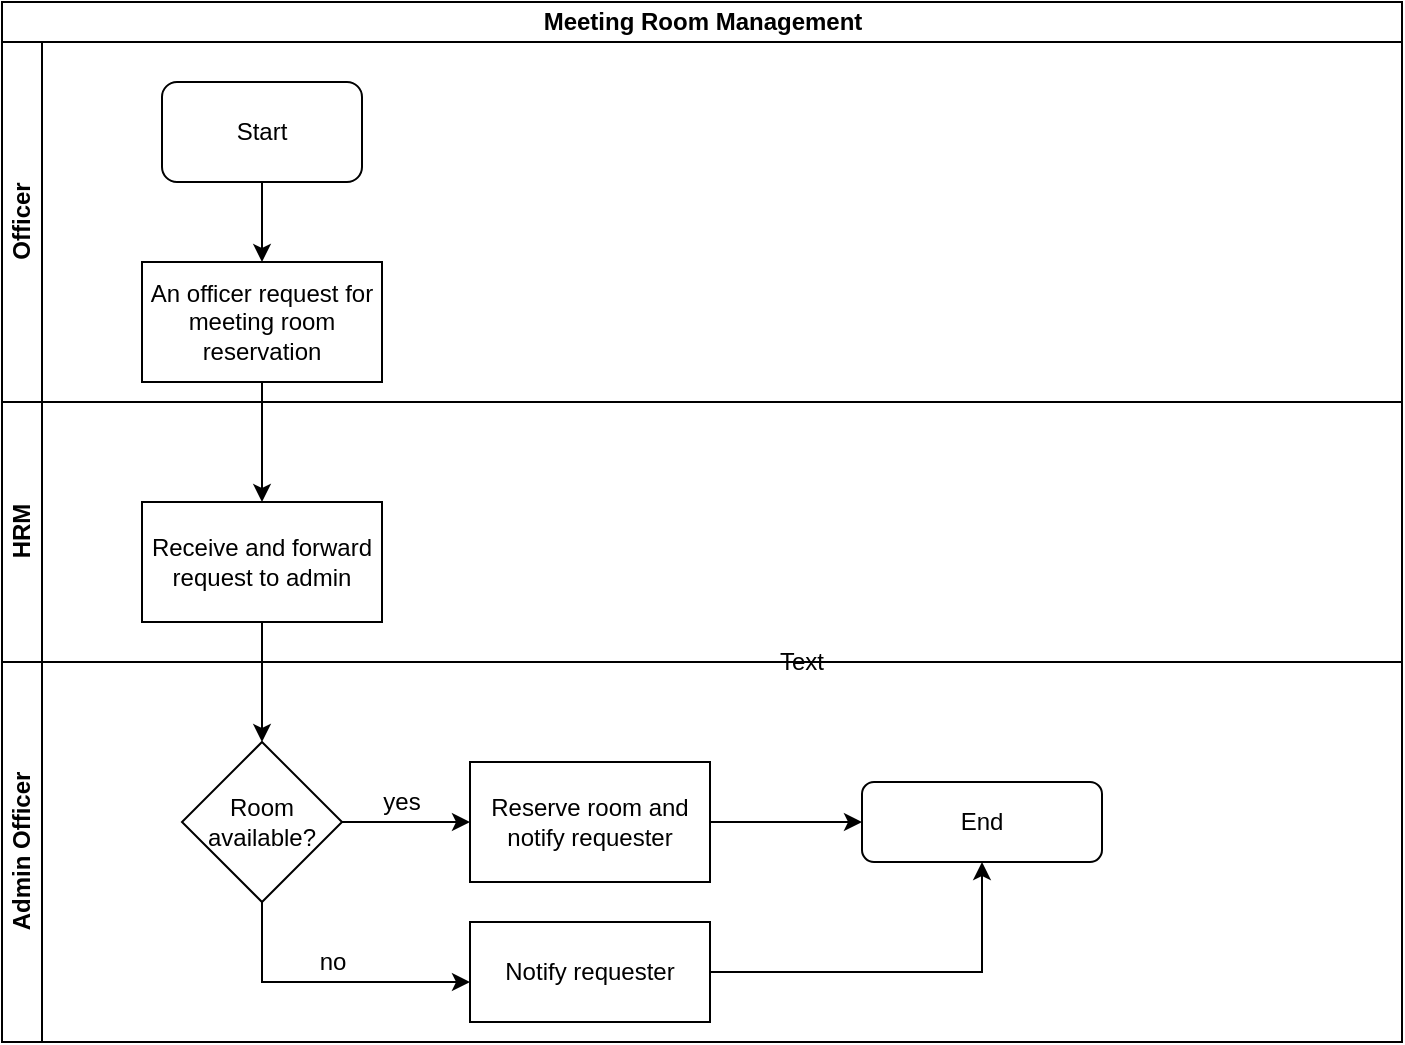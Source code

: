 <mxfile version="13.6.5" type="github">
  <diagram id="tyjyZmlTbU4pRhmp7Yt2" name="Page-1">
    <mxGraphModel dx="1038" dy="547" grid="1" gridSize="10" guides="1" tooltips="1" connect="1" arrows="1" fold="1" page="1" pageScale="1" pageWidth="1169" pageHeight="827" math="0" shadow="0">
      <root>
        <mxCell id="0" />
        <mxCell id="1" parent="0" />
        <mxCell id="cIYmamHbv-iRGruTA3P6-1" value="Meeting Room Management" style="swimlane;html=1;childLayout=stackLayout;resizeParent=1;resizeParentMax=0;horizontal=1;startSize=20;horizontalStack=0;" vertex="1" parent="1">
          <mxGeometry x="130" y="90" width="700" height="520" as="geometry" />
        </mxCell>
        <mxCell id="cIYmamHbv-iRGruTA3P6-2" value="Officer" style="swimlane;html=1;startSize=20;horizontal=0;" vertex="1" parent="cIYmamHbv-iRGruTA3P6-1">
          <mxGeometry y="20" width="700" height="180" as="geometry" />
        </mxCell>
        <mxCell id="cIYmamHbv-iRGruTA3P6-5" value="Start" style="rounded=1;whiteSpace=wrap;html=1;" vertex="1" parent="cIYmamHbv-iRGruTA3P6-2">
          <mxGeometry x="80" y="20" width="100" height="50" as="geometry" />
        </mxCell>
        <mxCell id="cIYmamHbv-iRGruTA3P6-6" value="An officer request for meeting room reservation" style="rounded=0;whiteSpace=wrap;html=1;" vertex="1" parent="cIYmamHbv-iRGruTA3P6-2">
          <mxGeometry x="70" y="110" width="120" height="60" as="geometry" />
        </mxCell>
        <mxCell id="cIYmamHbv-iRGruTA3P6-3" value="HRM" style="swimlane;html=1;startSize=20;horizontal=0;" vertex="1" parent="cIYmamHbv-iRGruTA3P6-1">
          <mxGeometry y="200" width="700" height="130" as="geometry" />
        </mxCell>
        <mxCell id="cIYmamHbv-iRGruTA3P6-7" value="Receive and forward request to admin" style="whiteSpace=wrap;html=1;rounded=0;" vertex="1" parent="cIYmamHbv-iRGruTA3P6-3">
          <mxGeometry x="70" y="50" width="120" height="60" as="geometry" />
        </mxCell>
        <mxCell id="cIYmamHbv-iRGruTA3P6-4" value="Admin Officer" style="swimlane;html=1;startSize=20;horizontal=0;" vertex="1" parent="cIYmamHbv-iRGruTA3P6-1">
          <mxGeometry y="330" width="700" height="190" as="geometry" />
        </mxCell>
        <mxCell id="cIYmamHbv-iRGruTA3P6-12" value="Reserve room and notify requester" style="whiteSpace=wrap;html=1;" vertex="1" parent="cIYmamHbv-iRGruTA3P6-4">
          <mxGeometry x="234" y="50" width="120" height="60" as="geometry" />
        </mxCell>
        <mxCell id="cIYmamHbv-iRGruTA3P6-11" value="Room available?" style="rhombus;whiteSpace=wrap;html=1;" vertex="1" parent="cIYmamHbv-iRGruTA3P6-4">
          <mxGeometry x="90" y="40" width="80" height="80" as="geometry" />
        </mxCell>
        <mxCell id="cIYmamHbv-iRGruTA3P6-14" value="yes" style="text;html=1;strokeColor=none;fillColor=none;align=center;verticalAlign=middle;whiteSpace=wrap;rounded=0;" vertex="1" parent="cIYmamHbv-iRGruTA3P6-4">
          <mxGeometry x="180" y="60" width="40" height="20" as="geometry" />
        </mxCell>
        <mxCell id="cIYmamHbv-iRGruTA3P6-17" value="End" style="rounded=1;whiteSpace=wrap;html=1;" vertex="1" parent="cIYmamHbv-iRGruTA3P6-4">
          <mxGeometry x="430" y="60" width="120" height="40" as="geometry" />
        </mxCell>
        <mxCell id="cIYmamHbv-iRGruTA3P6-13" value="" style="edgeStyle=orthogonalEdgeStyle;rounded=0;orthogonalLoop=1;jettySize=auto;html=1;" edge="1" parent="cIYmamHbv-iRGruTA3P6-4" source="cIYmamHbv-iRGruTA3P6-11" target="cIYmamHbv-iRGruTA3P6-12">
          <mxGeometry relative="1" as="geometry" />
        </mxCell>
        <mxCell id="cIYmamHbv-iRGruTA3P6-25" value="" style="edgeStyle=orthogonalEdgeStyle;rounded=0;orthogonalLoop=1;jettySize=auto;html=1;" edge="1" parent="cIYmamHbv-iRGruTA3P6-4" source="cIYmamHbv-iRGruTA3P6-11" target="cIYmamHbv-iRGruTA3P6-24">
          <mxGeometry relative="1" as="geometry">
            <Array as="points">
              <mxPoint x="130" y="160" />
            </Array>
          </mxGeometry>
        </mxCell>
        <mxCell id="cIYmamHbv-iRGruTA3P6-23" value="no" style="text;html=1;align=center;verticalAlign=middle;resizable=0;points=[];autosize=1;" vertex="1" parent="cIYmamHbv-iRGruTA3P6-4">
          <mxGeometry x="150" y="140" width="30" height="20" as="geometry" />
        </mxCell>
        <mxCell id="cIYmamHbv-iRGruTA3P6-24" value="Notify requester" style="whiteSpace=wrap;html=1;" vertex="1" parent="cIYmamHbv-iRGruTA3P6-4">
          <mxGeometry x="234" y="130" width="120" height="50" as="geometry" />
        </mxCell>
        <mxCell id="cIYmamHbv-iRGruTA3P6-27" value="" style="edgeStyle=orthogonalEdgeStyle;rounded=0;orthogonalLoop=1;jettySize=auto;html=1;entryX=0.5;entryY=1;entryDx=0;entryDy=0;" edge="1" parent="cIYmamHbv-iRGruTA3P6-4" source="cIYmamHbv-iRGruTA3P6-24" target="cIYmamHbv-iRGruTA3P6-17">
          <mxGeometry relative="1" as="geometry">
            <mxPoint x="444" y="160" as="targetPoint" />
          </mxGeometry>
        </mxCell>
        <mxCell id="cIYmamHbv-iRGruTA3P6-8" value="" style="edgeStyle=orthogonalEdgeStyle;rounded=0;orthogonalLoop=1;jettySize=auto;html=1;" edge="1" parent="cIYmamHbv-iRGruTA3P6-1" source="cIYmamHbv-iRGruTA3P6-6" target="cIYmamHbv-iRGruTA3P6-7">
          <mxGeometry relative="1" as="geometry" />
        </mxCell>
        <mxCell id="cIYmamHbv-iRGruTA3P6-10" value="" style="edgeStyle=orthogonalEdgeStyle;rounded=0;orthogonalLoop=1;jettySize=auto;html=1;" edge="1" parent="cIYmamHbv-iRGruTA3P6-1" source="cIYmamHbv-iRGruTA3P6-7">
          <mxGeometry relative="1" as="geometry">
            <mxPoint x="130" y="370" as="targetPoint" />
          </mxGeometry>
        </mxCell>
        <mxCell id="cIYmamHbv-iRGruTA3P6-16" value="" style="edgeStyle=orthogonalEdgeStyle;rounded=0;orthogonalLoop=1;jettySize=auto;html=1;" edge="1" parent="1" source="cIYmamHbv-iRGruTA3P6-12">
          <mxGeometry relative="1" as="geometry">
            <mxPoint x="560" y="500" as="targetPoint" />
          </mxGeometry>
        </mxCell>
        <mxCell id="cIYmamHbv-iRGruTA3P6-19" value="" style="edgeStyle=orthogonalEdgeStyle;rounded=0;orthogonalLoop=1;jettySize=auto;html=1;" edge="1" parent="1" source="cIYmamHbv-iRGruTA3P6-5">
          <mxGeometry relative="1" as="geometry">
            <mxPoint x="260" y="220" as="targetPoint" />
          </mxGeometry>
        </mxCell>
        <mxCell id="cIYmamHbv-iRGruTA3P6-22" value="Text" style="text;html=1;strokeColor=none;fillColor=none;align=center;verticalAlign=middle;whiteSpace=wrap;rounded=0;" vertex="1" parent="1">
          <mxGeometry x="510" y="410" width="40" height="20" as="geometry" />
        </mxCell>
      </root>
    </mxGraphModel>
  </diagram>
</mxfile>
